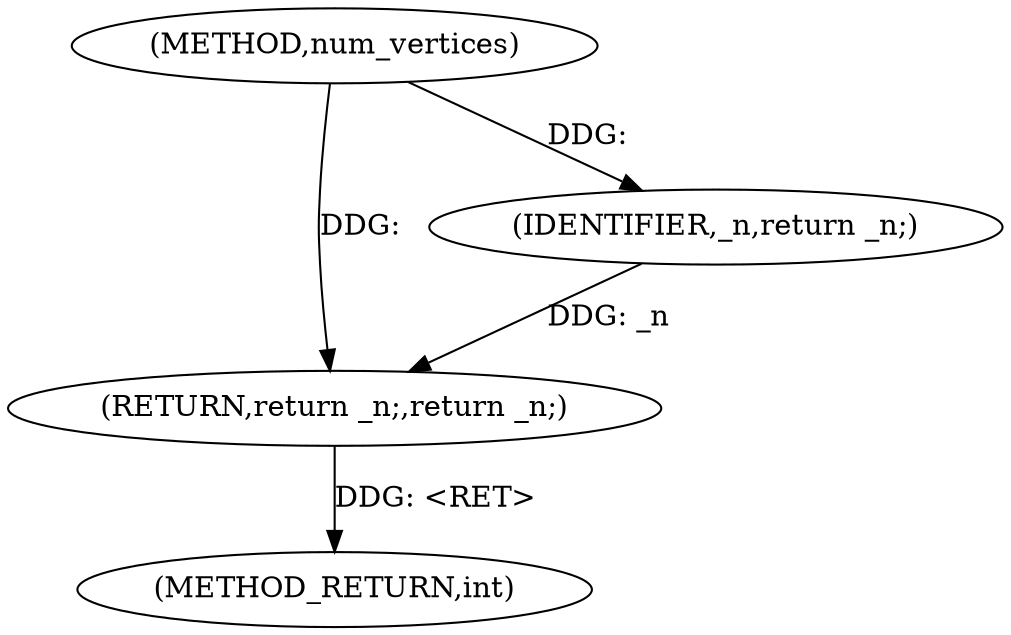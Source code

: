 digraph "num_vertices" {  
"1005543" [label = "(METHOD,num_vertices)" ]
"1005547" [label = "(METHOD_RETURN,int)" ]
"1005545" [label = "(RETURN,return _n;,return _n;)" ]
"1005546" [label = "(IDENTIFIER,_n,return _n;)" ]
  "1005545" -> "1005547"  [ label = "DDG: <RET>"] 
  "1005546" -> "1005545"  [ label = "DDG: _n"] 
  "1005543" -> "1005545"  [ label = "DDG: "] 
  "1005543" -> "1005546"  [ label = "DDG: "] 
}
